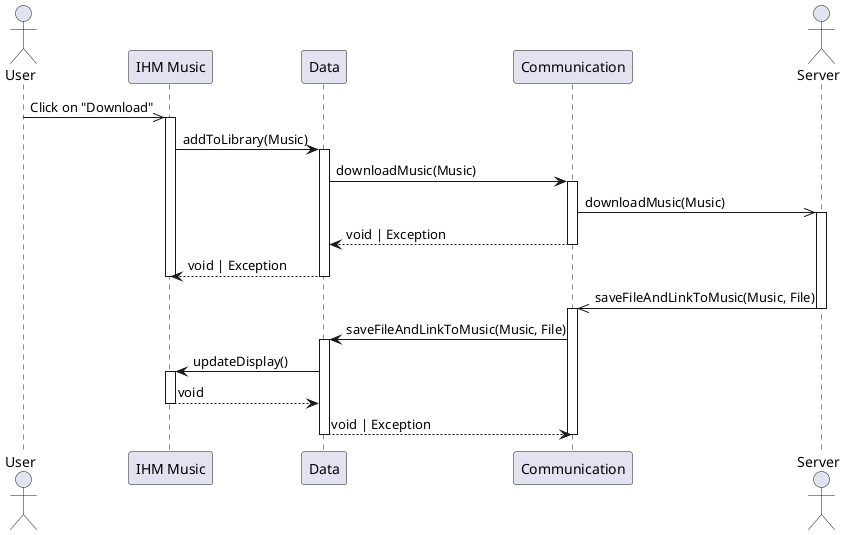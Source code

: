 @startuml Download Music (client side)
actor User
participant "IHM Music" as IHM
participant Data
participant Communication
actor Server

User ->> IHM : Click on "Download"
activate IHM

IHM -> Data : addToLibrary(Music)
activate Data

Data -> Communication : downloadMusic(Music)
activate Communication
Communication ->> Server : downloadMusic(Music)
activate Server
Communication --> Data : void | Exception
deactivate Communication

Data --> IHM : void | Exception
deactivate Data
deactivate IHM

Server ->> Communication : saveFileAndLinkToMusic(Music, File)
deactivate Server
activate Communication
Communication -> Data : saveFileAndLinkToMusic(Music, File)
activate Data

Data -> IHM : updateDisplay()
activate IHM
IHM --> Data : void
deactivate IHM

Data --> Communication : void | Exception
deactivate Data
deactivate Communication

@enduml